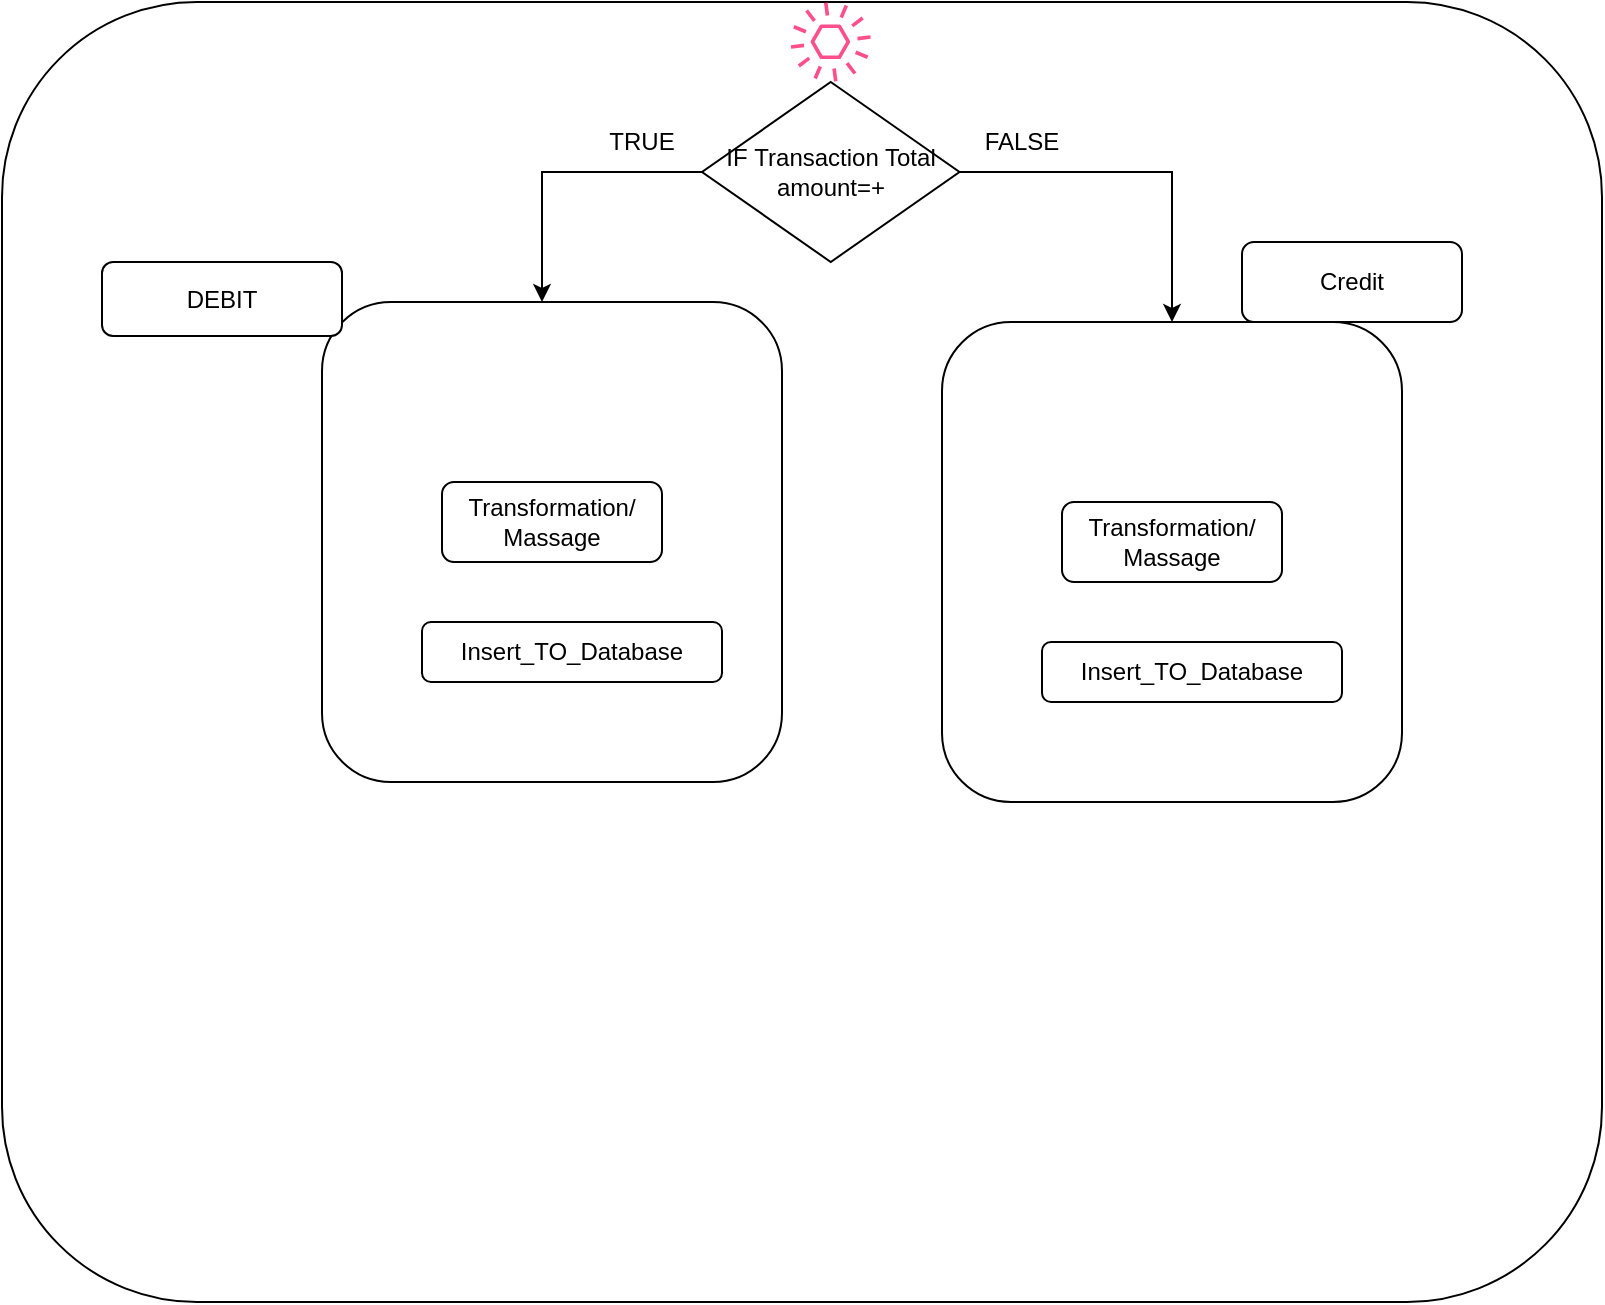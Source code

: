 <mxfile version="14.9.9" type="github">
  <diagram id="OqqNFM583UxCrqPdrHQG" name="Page-1">
    <mxGraphModel dx="1021" dy="498" grid="1" gridSize="10" guides="1" tooltips="1" connect="1" arrows="1" fold="1" page="1" pageScale="1" pageWidth="850" pageHeight="1100" math="0" shadow="0">
      <root>
        <mxCell id="0" />
        <mxCell id="1" parent="0" />
        <mxCell id="UhsbX5yJDHMg4uzKMwZn-1" value="" style="rounded=1;whiteSpace=wrap;html=1;" parent="1" vertex="1">
          <mxGeometry x="40" y="50" width="800" height="650" as="geometry" />
        </mxCell>
        <mxCell id="UhsbX5yJDHMg4uzKMwZn-2" value="" style="outlineConnect=0;fontColor=#232F3E;gradientColor=none;fillColor=#FF4F8B;strokeColor=none;dashed=0;verticalLabelPosition=bottom;verticalAlign=top;align=center;html=1;fontSize=12;fontStyle=0;aspect=fixed;pointerEvents=1;shape=mxgraph.aws4.event;" parent="1" vertex="1">
          <mxGeometry x="434.38" y="50" width="40" height="40" as="geometry" />
        </mxCell>
        <mxCell id="UhsbX5yJDHMg4uzKMwZn-7" style="edgeStyle=orthogonalEdgeStyle;rounded=0;orthogonalLoop=1;jettySize=auto;html=1;exitX=0;exitY=0.5;exitDx=0;exitDy=0;" parent="1" source="UhsbX5yJDHMg4uzKMwZn-3" edge="1">
          <mxGeometry relative="1" as="geometry">
            <Array as="points">
              <mxPoint x="390" y="135" />
              <mxPoint x="310" y="135" />
            </Array>
            <mxPoint x="310" y="200" as="targetPoint" />
          </mxGeometry>
        </mxCell>
        <mxCell id="NqsmwHuXxHmCkDF6gG-X-10" style="edgeStyle=orthogonalEdgeStyle;rounded=0;orthogonalLoop=1;jettySize=auto;html=1;" edge="1" parent="1" source="UhsbX5yJDHMg4uzKMwZn-3" target="NqsmwHuXxHmCkDF6gG-X-7">
          <mxGeometry relative="1" as="geometry">
            <Array as="points">
              <mxPoint x="625" y="135" />
            </Array>
          </mxGeometry>
        </mxCell>
        <mxCell id="UhsbX5yJDHMg4uzKMwZn-3" value="IF &lt;span lang=&quot;EN-GB&quot;&gt;Transaction Total amount&lt;/span&gt;=+" style="rhombus;whiteSpace=wrap;html=1;" parent="1" vertex="1">
          <mxGeometry x="390" y="90" width="128.75" height="90" as="geometry" />
        </mxCell>
        <mxCell id="UhsbX5yJDHMg4uzKMwZn-8" value="Credit" style="rounded=1;whiteSpace=wrap;html=1;" parent="1" vertex="1">
          <mxGeometry x="660" y="170" width="110" height="40" as="geometry" />
        </mxCell>
        <mxCell id="UhsbX5yJDHMg4uzKMwZn-10" value="TRUE" style="text;html=1;strokeColor=none;fillColor=none;align=center;verticalAlign=middle;whiteSpace=wrap;rounded=0;" parent="1" vertex="1">
          <mxGeometry x="340" y="110" width="40" height="20" as="geometry" />
        </mxCell>
        <mxCell id="UhsbX5yJDHMg4uzKMwZn-11" value="FALSE" style="text;html=1;strokeColor=none;fillColor=none;align=center;verticalAlign=middle;whiteSpace=wrap;rounded=0;" parent="1" vertex="1">
          <mxGeometry x="530" y="110" width="40" height="20" as="geometry" />
        </mxCell>
        <mxCell id="NqsmwHuXxHmCkDF6gG-X-1" value="" style="rounded=1;whiteSpace=wrap;html=1;" vertex="1" parent="1">
          <mxGeometry x="200" y="200" width="230" height="240" as="geometry" />
        </mxCell>
        <mxCell id="NqsmwHuXxHmCkDF6gG-X-3" value="&lt;div&gt;Transformation/&lt;/div&gt;&lt;div&gt;Massage&lt;/div&gt;" style="rounded=1;whiteSpace=wrap;html=1;" vertex="1" parent="1">
          <mxGeometry x="260" y="290" width="110" height="40" as="geometry" />
        </mxCell>
        <mxCell id="NqsmwHuXxHmCkDF6gG-X-4" value="Insert_TO_Database" style="rounded=1;whiteSpace=wrap;html=1;" vertex="1" parent="1">
          <mxGeometry x="250" y="360" width="150" height="30" as="geometry" />
        </mxCell>
        <mxCell id="NqsmwHuXxHmCkDF6gG-X-5" value="DEBIT" style="rounded=1;whiteSpace=wrap;html=1;" vertex="1" parent="1">
          <mxGeometry x="90" y="180" width="120" height="37" as="geometry" />
        </mxCell>
        <mxCell id="NqsmwHuXxHmCkDF6gG-X-7" value="" style="rounded=1;whiteSpace=wrap;html=1;" vertex="1" parent="1">
          <mxGeometry x="510" y="210" width="230" height="240" as="geometry" />
        </mxCell>
        <mxCell id="NqsmwHuXxHmCkDF6gG-X-8" value="&lt;div&gt;Transformation/&lt;/div&gt;&lt;div&gt;Massage&lt;/div&gt;" style="rounded=1;whiteSpace=wrap;html=1;" vertex="1" parent="1">
          <mxGeometry x="570" y="300" width="110" height="40" as="geometry" />
        </mxCell>
        <mxCell id="NqsmwHuXxHmCkDF6gG-X-9" value="Insert_TO_Database" style="rounded=1;whiteSpace=wrap;html=1;" vertex="1" parent="1">
          <mxGeometry x="560" y="370" width="150" height="30" as="geometry" />
        </mxCell>
      </root>
    </mxGraphModel>
  </diagram>
</mxfile>
